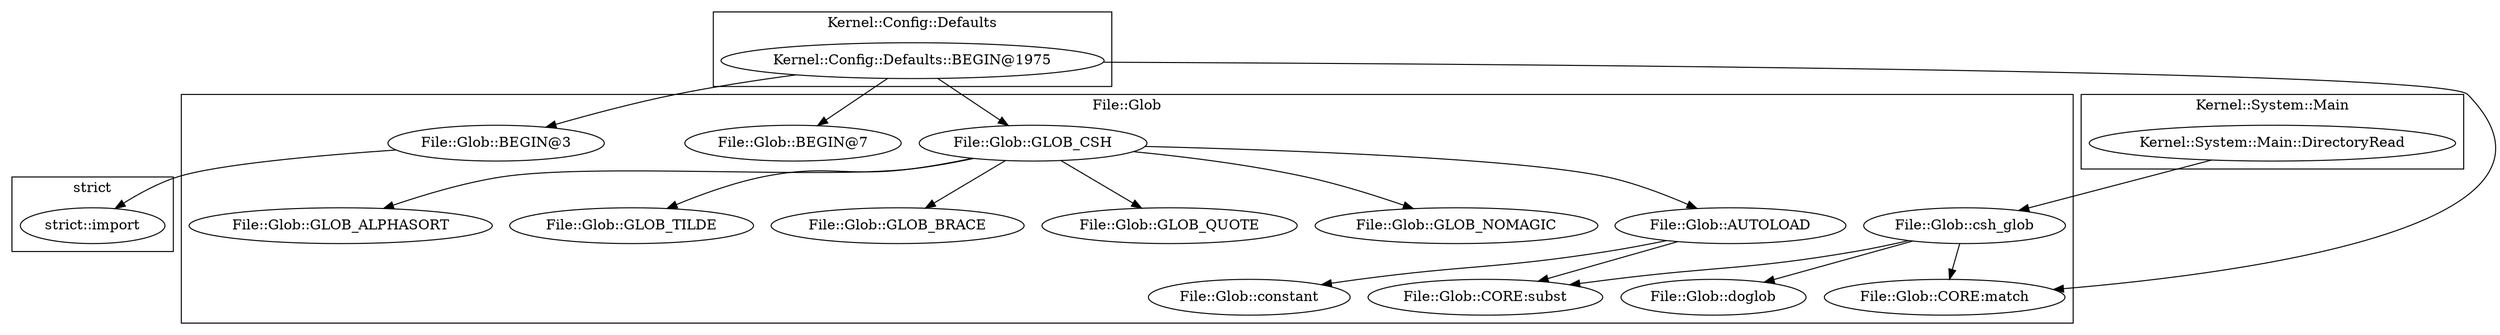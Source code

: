 digraph {
graph [overlap=false]
subgraph cluster_strict {
	label="strict";
	"strict::import";
}
subgraph cluster_File_Glob {
	label="File::Glob";
	"File::Glob::CORE:subst";
	"File::Glob::GLOB_ALPHASORT";
	"File::Glob::GLOB_CSH";
	"File::Glob::BEGIN@7";
	"File::Glob::GLOB_TILDE";
	"File::Glob::constant";
	"File::Glob::doglob";
	"File::Glob::GLOB_BRACE";
	"File::Glob::GLOB_QUOTE";
	"File::Glob::GLOB_NOMAGIC";
	"File::Glob::AUTOLOAD";
	"File::Glob::BEGIN@3";
	"File::Glob::csh_glob";
	"File::Glob::CORE:match";
}
subgraph cluster_Kernel_Config_Defaults {
	label="Kernel::Config::Defaults";
	"Kernel::Config::Defaults::BEGIN@1975";
}
subgraph cluster_Kernel_System_Main {
	label="Kernel::System::Main";
	"Kernel::System::Main::DirectoryRead";
}
"File::Glob::GLOB_CSH" -> "File::Glob::GLOB_TILDE";
"Kernel::Config::Defaults::BEGIN@1975" -> "File::Glob::CORE:match";
"File::Glob::csh_glob" -> "File::Glob::CORE:match";
"Kernel::Config::Defaults::BEGIN@1975" -> "File::Glob::GLOB_CSH";
"File::Glob::csh_glob" -> "File::Glob::doglob";
"File::Glob::GLOB_CSH" -> "File::Glob::GLOB_BRACE";
"Kernel::Config::Defaults::BEGIN@1975" -> "File::Glob::BEGIN@7";
"File::Glob::GLOB_CSH" -> "File::Glob::GLOB_QUOTE";
"File::Glob::GLOB_CSH" -> "File::Glob::GLOB_NOMAGIC";
"File::Glob::GLOB_CSH" -> "File::Glob::AUTOLOAD";
"File::Glob::AUTOLOAD" -> "File::Glob::constant";
"Kernel::Config::Defaults::BEGIN@1975" -> "File::Glob::BEGIN@3";
"Kernel::System::Main::DirectoryRead" -> "File::Glob::csh_glob";
"File::Glob::AUTOLOAD" -> "File::Glob::CORE:subst";
"File::Glob::csh_glob" -> "File::Glob::CORE:subst";
"File::Glob::GLOB_CSH" -> "File::Glob::GLOB_ALPHASORT";
"File::Glob::BEGIN@3" -> "strict::import";
}

